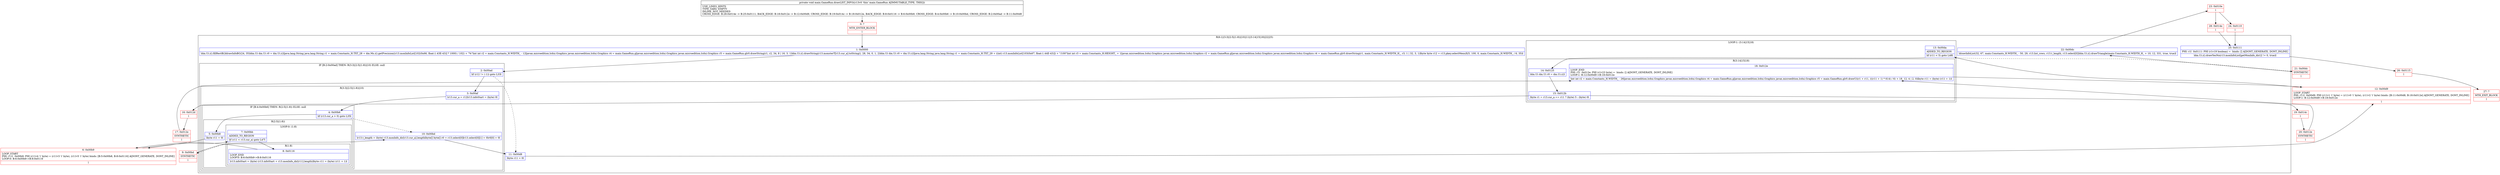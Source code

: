 digraph "CFG formain.GameRun.drawLIST_INFO()V" {
subgraph cluster_Region_11343068 {
label = "R(6:1|(3:3|(2:5|(1:8))|10)|11|(3:14|15|18)|22|25)";
node [shape=record,color=blue];
Node_1 [shape=record,label="{1\:\ 0x0000|ldm.Ui.i().fillRectB()ldrawInfoBG(24, 35)ldm.Ui dm.Ui r0 = dm.Ui.i()ljava.lang.String java.lang.String r1 = main.Constants_H.TXT_28 + dm.Ms.i().getPrecision((r13.monInfoList[102(0x66, float:1.43E\-43)] * 1000) \/ 102) + \"%\"lint int r2 = main.Constants_H.WIDTH_ \- 12ljavax.microedition.lcdui.Graphics javax.microedition.lcdui.Graphics r4 = main.GameRun.gljavax.microedition.lcdui.Graphics javax.microedition.lcdui.Graphics r5 = main.GameRun.glr0.drawString(r1, r2, 34, 8 \| 16, 3, 1)ldm.Ui.i().drawString(r13.monsterT[r13.cur_a].toString(), 28, 34, 0, 1, 2)ldm.Ui dm.Ui r0 = dm.Ui.i()ljava.lang.String java.lang.String r1 = main.Constants_H.TXT_29 + ((int) r13.monInfoList[103(0x67, float:1.44E\-43)]) + \"\/100\"lint int r3 = main.Constants_H.HEIGHT_ + 1ljavax.microedition.lcdui.Graphics javax.microedition.lcdui.Graphics r2 = main.GameRun.gljavax.microedition.lcdui.Graphics javax.microedition.lcdui.Graphics r4 = main.GameRun.glr0.drawString(r1, main.Constants_H.WIDTH_H_, r3, 1 \| 32, 3, 1)lbyte byte r12 = r13.pkey.selectMenuX(5, 100, 0, main.Constants_H.WIDTH_ \/ 6, 35)l}"];
subgraph cluster_IfRegion_537217954 {
label = "IF [B:2:0x00ad] THEN: R(3:3|(2:5|(1:8))|10) ELSE: null";
node [shape=record,color=blue];
Node_2 [shape=record,label="{2\:\ 0x00ad|lif (r12 != (\-1)) goto L33l}"];
subgraph cluster_Region_608446271 {
label = "R(3:3|(2:5|(1:8))|10)";
node [shape=record,color=blue];
Node_3 [shape=record,label="{3\:\ 0x00af|lr13.cur_a = r12lr13.infoStart = (byte) 0l}"];
subgraph cluster_IfRegion_1932605579 {
label = "IF [B:4:0x00b6] THEN: R(2:5|(1:8)) ELSE: null";
node [shape=record,color=blue];
Node_4 [shape=record,label="{4\:\ 0x00b6|lif (r13.cur_a \> 0) goto L35l}"];
subgraph cluster_Region_40763478 {
label = "R(2:5|(1:8))";
node [shape=record,color=blue];
Node_5 [shape=record,label="{5\:\ 0x00b8|lbyte r11 = 0l}"];
subgraph cluster_LoopRegion_127312635 {
label = "LOOP:0: (1:8)";
node [shape=record,color=blue];
Node_7 [shape=record,label="{7\:\ 0x00bb|ADDED_TO_REGION\l|lif (r11 \< r13.cur_a) goto L47l}"];
subgraph cluster_Region_408574123 {
label = "R(1:8)";
node [shape=record,color=blue];
Node_8 [shape=record,label="{8\:\ 0x0116|LOOP_END\lLOOP:0: B:6:0x00b9\-\>B:8:0x0116\l|lr13.infoStart = (byte) (r13.infoStart + r13.monInfo_dir[r11].length)lbyte r11 = (byte) (r11 + 1)l}"];
}
}
}
}
Node_10 [shape=record,label="{10\:\ 0x00bd|lr13.t_length = (byte) r13.monInfo_dir[r13.cur_a].lengthlbyte[] byte[] r0 = r13.select[0]lr13.select[0][1] = 0lr0[0] = 0l}"];
}
}
Node_11 [shape=record,label="{11\:\ 0x00d8|lbyte r11 = 0l}"];
subgraph cluster_LoopRegion_138150568 {
label = "LOOP:1: (3:14|15|18)";
node [shape=record,color=blue];
Node_13 [shape=record,label="{13\:\ 0x00da|ADDED_TO_REGION\l|lif (r11 \< 5) goto L48l}"];
subgraph cluster_Region_1625285019 {
label = "R(3:14|15|18)";
node [shape=record,color=blue];
Node_14 [shape=record,label="{14\:\ 0x0125|ldm.Ui dm.Ui r0 = dm.Ui.i()l}"];
Node_15 [shape=record,label="{15\:\ 0x012b|lbyte r1 = r13.cur_a == r11 ? (byte) 5 : (byte) 0l}"];
Node_18 [shape=record,label="{18\:\ 0x012e|LOOP_END\lPHI: r1l  0x012e: PHI (r1v23 byte) =  binds: [] A[DONT_GENERATE, DONT_INLINE]\lLOOP:1: B:12:0x00d9\-\>B:18:0x012e\l|lint int r2 = main.Constants_H.WIDTH_ \- 26ljavax.microedition.lcdui.Graphics javax.microedition.lcdui.Graphics r4 = main.GameRun.gljavax.microedition.lcdui.Graphics javax.microedition.lcdui.Graphics r5 = main.GameRun.glr0.drawUi(r1 + r11, (((r11 + 1) * 614) \/ 6) + 18, 12, 4 \| 2, 0)lbyte r11 = (byte) (r11 + 1)l}"];
}
}
Node_22 [shape=record,label="{22\:\ 0x00dc|ldrawInfoList(32, 67, main.Constants_H.WIDTH_ \- 50, 29, r13.list_rows, r13.t_length, r13.select[0])ldm.Ui.i().drawTriangle(main.Constants_H.WIDTH_H_ + 10, 12, 331, true, true)l}"];
Node_25 [shape=record,label="{25\:\ 0x0111|PHI: r1l  0x0111: PHI (r1v19 boolean) =  binds: [] A[DONT_GENERATE, DONT_INLINE]\l|ldm.Ui.i().drawYesNo(r13.monInfoList[getMonInfo_dir()] != 0, true)l}"];
}
Node_0 [shape=record,color=red,label="{0\:\ ?|MTH_ENTER_BLOCK\l|l}"];
Node_6 [shape=record,color=red,label="{6\:\ 0x00b9|LOOP_START\lPHI: r11l  0x00b9: PHI (r11v4 'i' byte) = (r11v3 'i' byte), (r11v5 'i' byte) binds: [B:5:0x00b8, B:8:0x0116] A[DONT_GENERATE, DONT_INLINE]\lLOOP:0: B:6:0x00b9\-\>B:8:0x0116\l|l}"];
Node_9 [shape=record,color=red,label="{9\:\ 0x00bd|SYNTHETIC\l|l}"];
Node_12 [shape=record,color=red,label="{12\:\ 0x00d9|LOOP_START\lPHI: r11l  0x00d9: PHI (r11v1 'i' byte) = (r11v0 'i' byte), (r11v2 'i' byte) binds: [B:11:0x00d8, B:18:0x012e] A[DONT_GENERATE, DONT_INLINE]\lLOOP:1: B:12:0x00d9\-\>B:18:0x012e\l|l}"];
Node_16 [shape=record,color=red,label="{16\:\ 0x012d|l}"];
Node_17 [shape=record,color=red,label="{17\:\ 0x012e|SYNTHETIC\l|l}"];
Node_19 [shape=record,color=red,label="{19\:\ 0x014c|l}"];
Node_20 [shape=record,color=red,label="{20\:\ 0x012e|SYNTHETIC\l|l}"];
Node_21 [shape=record,color=red,label="{21\:\ 0x00dc|SYNTHETIC\l|l}"];
Node_23 [shape=record,color=red,label="{23\:\ 0x010e|l}"];
Node_24 [shape=record,color=red,label="{24\:\ 0x0110|l}"];
Node_26 [shape=record,color=red,label="{26\:\ 0x0115|l}"];
Node_27 [shape=record,color=red,label="{27\:\ ?|MTH_EXIT_BLOCK\l|l}"];
Node_28 [shape=record,color=red,label="{28\:\ 0x014e|l}"];
MethodNode[shape=record,label="{private void main.GameRun.drawLIST_INFO((r13v0 'this' main.GameRun A[IMMUTABLE_TYPE, THIS]))  | USE_LINES_HINTS\lTYPE_VARS: EMPTY\lINLINE_NOT_NEEDED\lCROSS_EDGE: B:28:0x014e \-\> B:25:0x0111, BACK_EDGE: B:18:0x012e \-\> B:12:0x00d9, CROSS_EDGE: B:19:0x014c \-\> B:18:0x012e, BACK_EDGE: B:8:0x0116 \-\> B:6:0x00b9, CROSS_EDGE: B:4:0x00b6 \-\> B:10:0x00bd, CROSS_EDGE: B:2:0x00ad \-\> B:11:0x00d8\l}"];
MethodNode -> Node_0;
Node_1 -> Node_2;
Node_2 -> Node_3;
Node_2 -> Node_11[style=dashed];
Node_3 -> Node_4;
Node_4 -> Node_5;
Node_4 -> Node_10[style=dashed];
Node_5 -> Node_6;
Node_7 -> Node_8;
Node_7 -> Node_9[style=dashed];
Node_8 -> Node_6;
Node_10 -> Node_11;
Node_11 -> Node_12;
Node_13 -> Node_14;
Node_13 -> Node_21[style=dashed];
Node_14 -> Node_15;
Node_15 -> Node_16;
Node_15 -> Node_19;
Node_18 -> Node_12;
Node_22 -> Node_23;
Node_25 -> Node_26;
Node_0 -> Node_1;
Node_6 -> Node_7;
Node_9 -> Node_10;
Node_12 -> Node_13;
Node_16 -> Node_17;
Node_17 -> Node_18;
Node_19 -> Node_20;
Node_20 -> Node_18;
Node_21 -> Node_22;
Node_23 -> Node_24;
Node_23 -> Node_28;
Node_24 -> Node_25;
Node_26 -> Node_27;
Node_28 -> Node_25;
}

